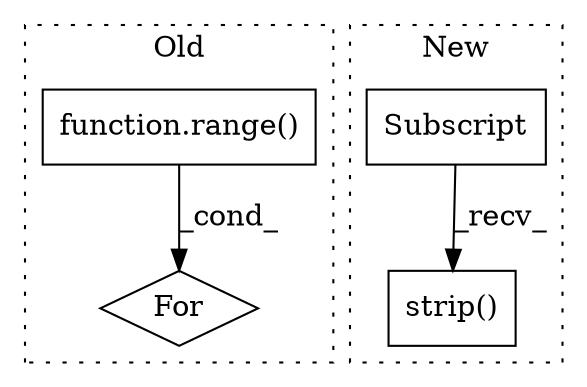 digraph G {
subgraph cluster0 {
1 [label="function.range()" a="75" s="1331,1362" l="6,1" shape="box"];
4 [label="For" a="107" s="1322,1363" l="4,10" shape="diamond"];
label = "Old";
style="dotted";
}
subgraph cluster1 {
2 [label="strip()" a="75" s="1467,1491" l="20,1" shape="box"];
3 [label="Subscript" a="63" s="1467,0" l="13,0" shape="box"];
label = "New";
style="dotted";
}
1 -> 4 [label="_cond_"];
3 -> 2 [label="_recv_"];
}
